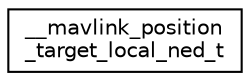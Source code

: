 digraph "Graphical Class Hierarchy"
{
 // INTERACTIVE_SVG=YES
  edge [fontname="Helvetica",fontsize="10",labelfontname="Helvetica",labelfontsize="10"];
  node [fontname="Helvetica",fontsize="10",shape=record];
  rankdir="LR";
  Node1 [label="__mavlink_position\l_target_local_ned_t",height=0.2,width=0.4,color="black", fillcolor="white", style="filled",URL="$struct____mavlink__position__target__local__ned__t.html"];
}
